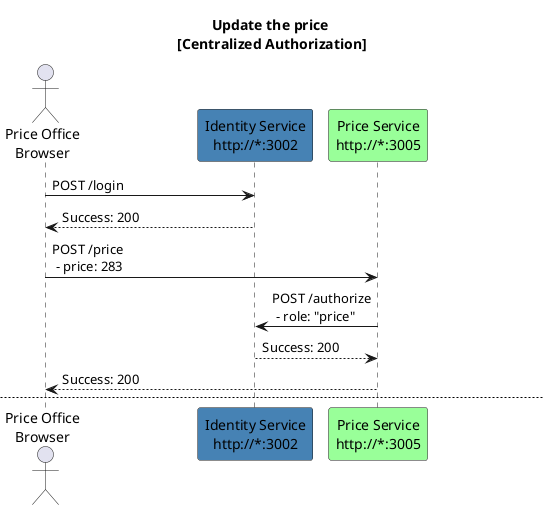 @startuml Authorization

title Update the price \n[Centralized Authorization]
actor PO as "Price Office\nBrowser"
participant IS as "Identity Service\nhttp://*:3002" #4682B4
participant PS as "Price Service\nhttp://*:3005" #99FF99

PO -> IS : POST /login
IS --> PO : Success: 200
PO -> PS : POST /price \n - price: 283
PS -> IS : POST /authorize\n - role: "price" 
IS --> PS : Success: 200
PS --> PO : Success: 200

newpage Update the price \n[Decentralized Authorization]
actor PO as "Price Office\nBrowser"
participant IS as "Identity Service\nhttp://*:3002" #4682B4
participant PS as "Price Service\nhttp://*:3005" #99FF99

PO -> IS : POST /login
IS -> IS: encode JWT
IS --> PO : Success: 200 \n SET-COOKIE: 'x-access-tokens'
PO -> PS : POST /price \n - price: 283 \n COOKIE: 'x-access-tokens'
PS -> PS: decode JWT
PS -> PS: isInRole(['admin', 'price'])
PS --> PO : Success: 200

@enduml

